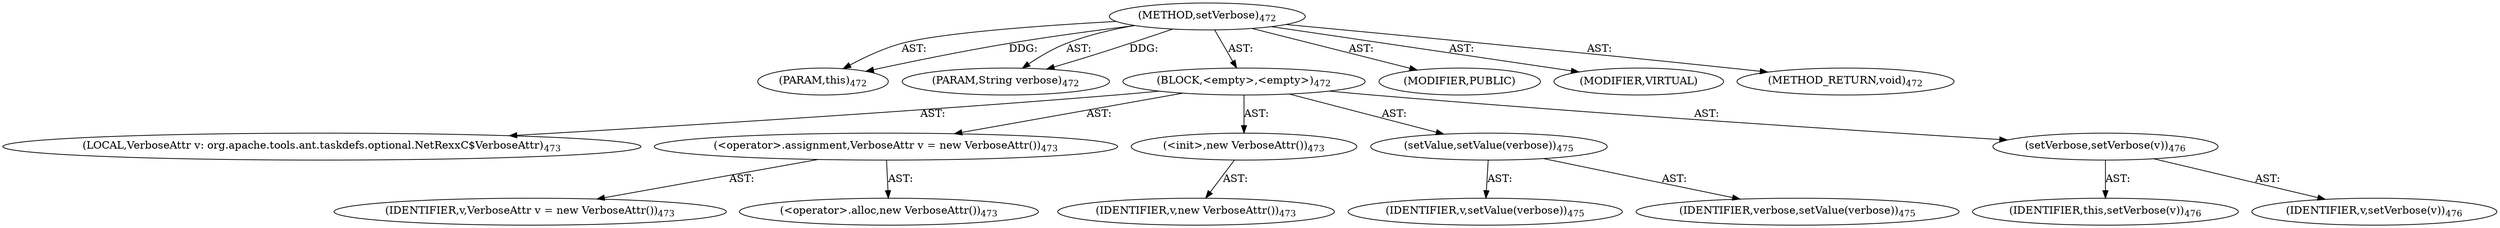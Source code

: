 digraph "setVerbose" {  
"111669149727" [label = <(METHOD,setVerbose)<SUB>472</SUB>> ]
"115964117021" [label = <(PARAM,this)<SUB>472</SUB>> ]
"115964117066" [label = <(PARAM,String verbose)<SUB>472</SUB>> ]
"25769803808" [label = <(BLOCK,&lt;empty&gt;,&lt;empty&gt;)<SUB>472</SUB>> ]
"94489280513" [label = <(LOCAL,VerboseAttr v: org.apache.tools.ant.taskdefs.optional.NetRexxC$VerboseAttr)<SUB>473</SUB>> ]
"30064771146" [label = <(&lt;operator&gt;.assignment,VerboseAttr v = new VerboseAttr())<SUB>473</SUB>> ]
"68719476899" [label = <(IDENTIFIER,v,VerboseAttr v = new VerboseAttr())<SUB>473</SUB>> ]
"30064771147" [label = <(&lt;operator&gt;.alloc,new VerboseAttr())<SUB>473</SUB>> ]
"30064771148" [label = <(&lt;init&gt;,new VerboseAttr())<SUB>473</SUB>> ]
"68719476900" [label = <(IDENTIFIER,v,new VerboseAttr())<SUB>473</SUB>> ]
"30064771149" [label = <(setValue,setValue(verbose))<SUB>475</SUB>> ]
"68719476901" [label = <(IDENTIFIER,v,setValue(verbose))<SUB>475</SUB>> ]
"68719476902" [label = <(IDENTIFIER,verbose,setValue(verbose))<SUB>475</SUB>> ]
"30064771150" [label = <(setVerbose,setVerbose(v))<SUB>476</SUB>> ]
"68719476768" [label = <(IDENTIFIER,this,setVerbose(v))<SUB>476</SUB>> ]
"68719476903" [label = <(IDENTIFIER,v,setVerbose(v))<SUB>476</SUB>> ]
"133143986279" [label = <(MODIFIER,PUBLIC)> ]
"133143986280" [label = <(MODIFIER,VIRTUAL)> ]
"128849018911" [label = <(METHOD_RETURN,void)<SUB>472</SUB>> ]
  "111669149727" -> "115964117021"  [ label = "AST: "] 
  "111669149727" -> "115964117066"  [ label = "AST: "] 
  "111669149727" -> "25769803808"  [ label = "AST: "] 
  "111669149727" -> "133143986279"  [ label = "AST: "] 
  "111669149727" -> "133143986280"  [ label = "AST: "] 
  "111669149727" -> "128849018911"  [ label = "AST: "] 
  "25769803808" -> "94489280513"  [ label = "AST: "] 
  "25769803808" -> "30064771146"  [ label = "AST: "] 
  "25769803808" -> "30064771148"  [ label = "AST: "] 
  "25769803808" -> "30064771149"  [ label = "AST: "] 
  "25769803808" -> "30064771150"  [ label = "AST: "] 
  "30064771146" -> "68719476899"  [ label = "AST: "] 
  "30064771146" -> "30064771147"  [ label = "AST: "] 
  "30064771148" -> "68719476900"  [ label = "AST: "] 
  "30064771149" -> "68719476901"  [ label = "AST: "] 
  "30064771149" -> "68719476902"  [ label = "AST: "] 
  "30064771150" -> "68719476768"  [ label = "AST: "] 
  "30064771150" -> "68719476903"  [ label = "AST: "] 
  "111669149727" -> "115964117021"  [ label = "DDG: "] 
  "111669149727" -> "115964117066"  [ label = "DDG: "] 
}
